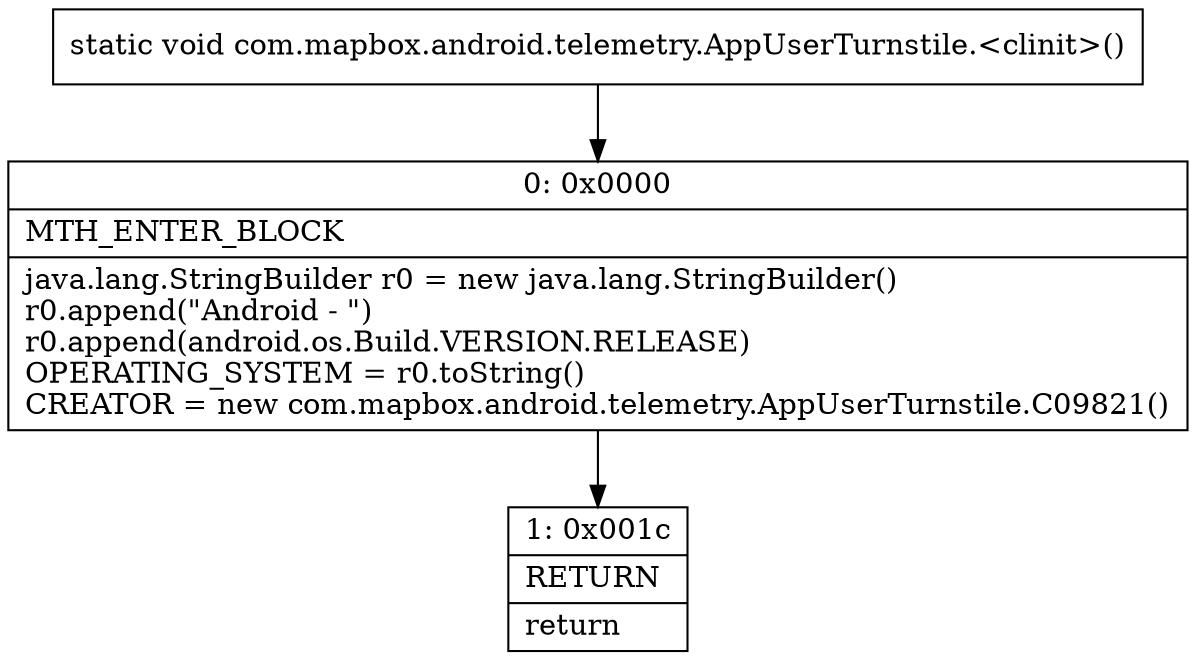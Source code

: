digraph "CFG forcom.mapbox.android.telemetry.AppUserTurnstile.\<clinit\>()V" {
Node_0 [shape=record,label="{0\:\ 0x0000|MTH_ENTER_BLOCK\l|java.lang.StringBuilder r0 = new java.lang.StringBuilder()\lr0.append(\"Android \- \")\lr0.append(android.os.Build.VERSION.RELEASE)\lOPERATING_SYSTEM = r0.toString()\lCREATOR = new com.mapbox.android.telemetry.AppUserTurnstile.C09821()\l}"];
Node_1 [shape=record,label="{1\:\ 0x001c|RETURN\l|return\l}"];
MethodNode[shape=record,label="{static void com.mapbox.android.telemetry.AppUserTurnstile.\<clinit\>() }"];
MethodNode -> Node_0;
Node_0 -> Node_1;
}

